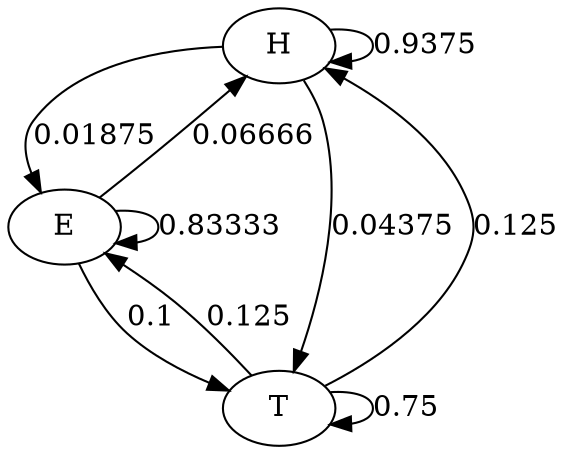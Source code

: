 digraph {
    H -> H [label = 0.9375];
    E -> E [label = 0.83333];
    T -> T [label = 0.75];
    H -> E [label = 0.01875];
    H -> T [label = 0.04375];
    E -> H [label = 0.06666];
    E -> T [label = 0.1];
    T -> H [label = 0.125];
    T -> E [label = 0.125];
}
